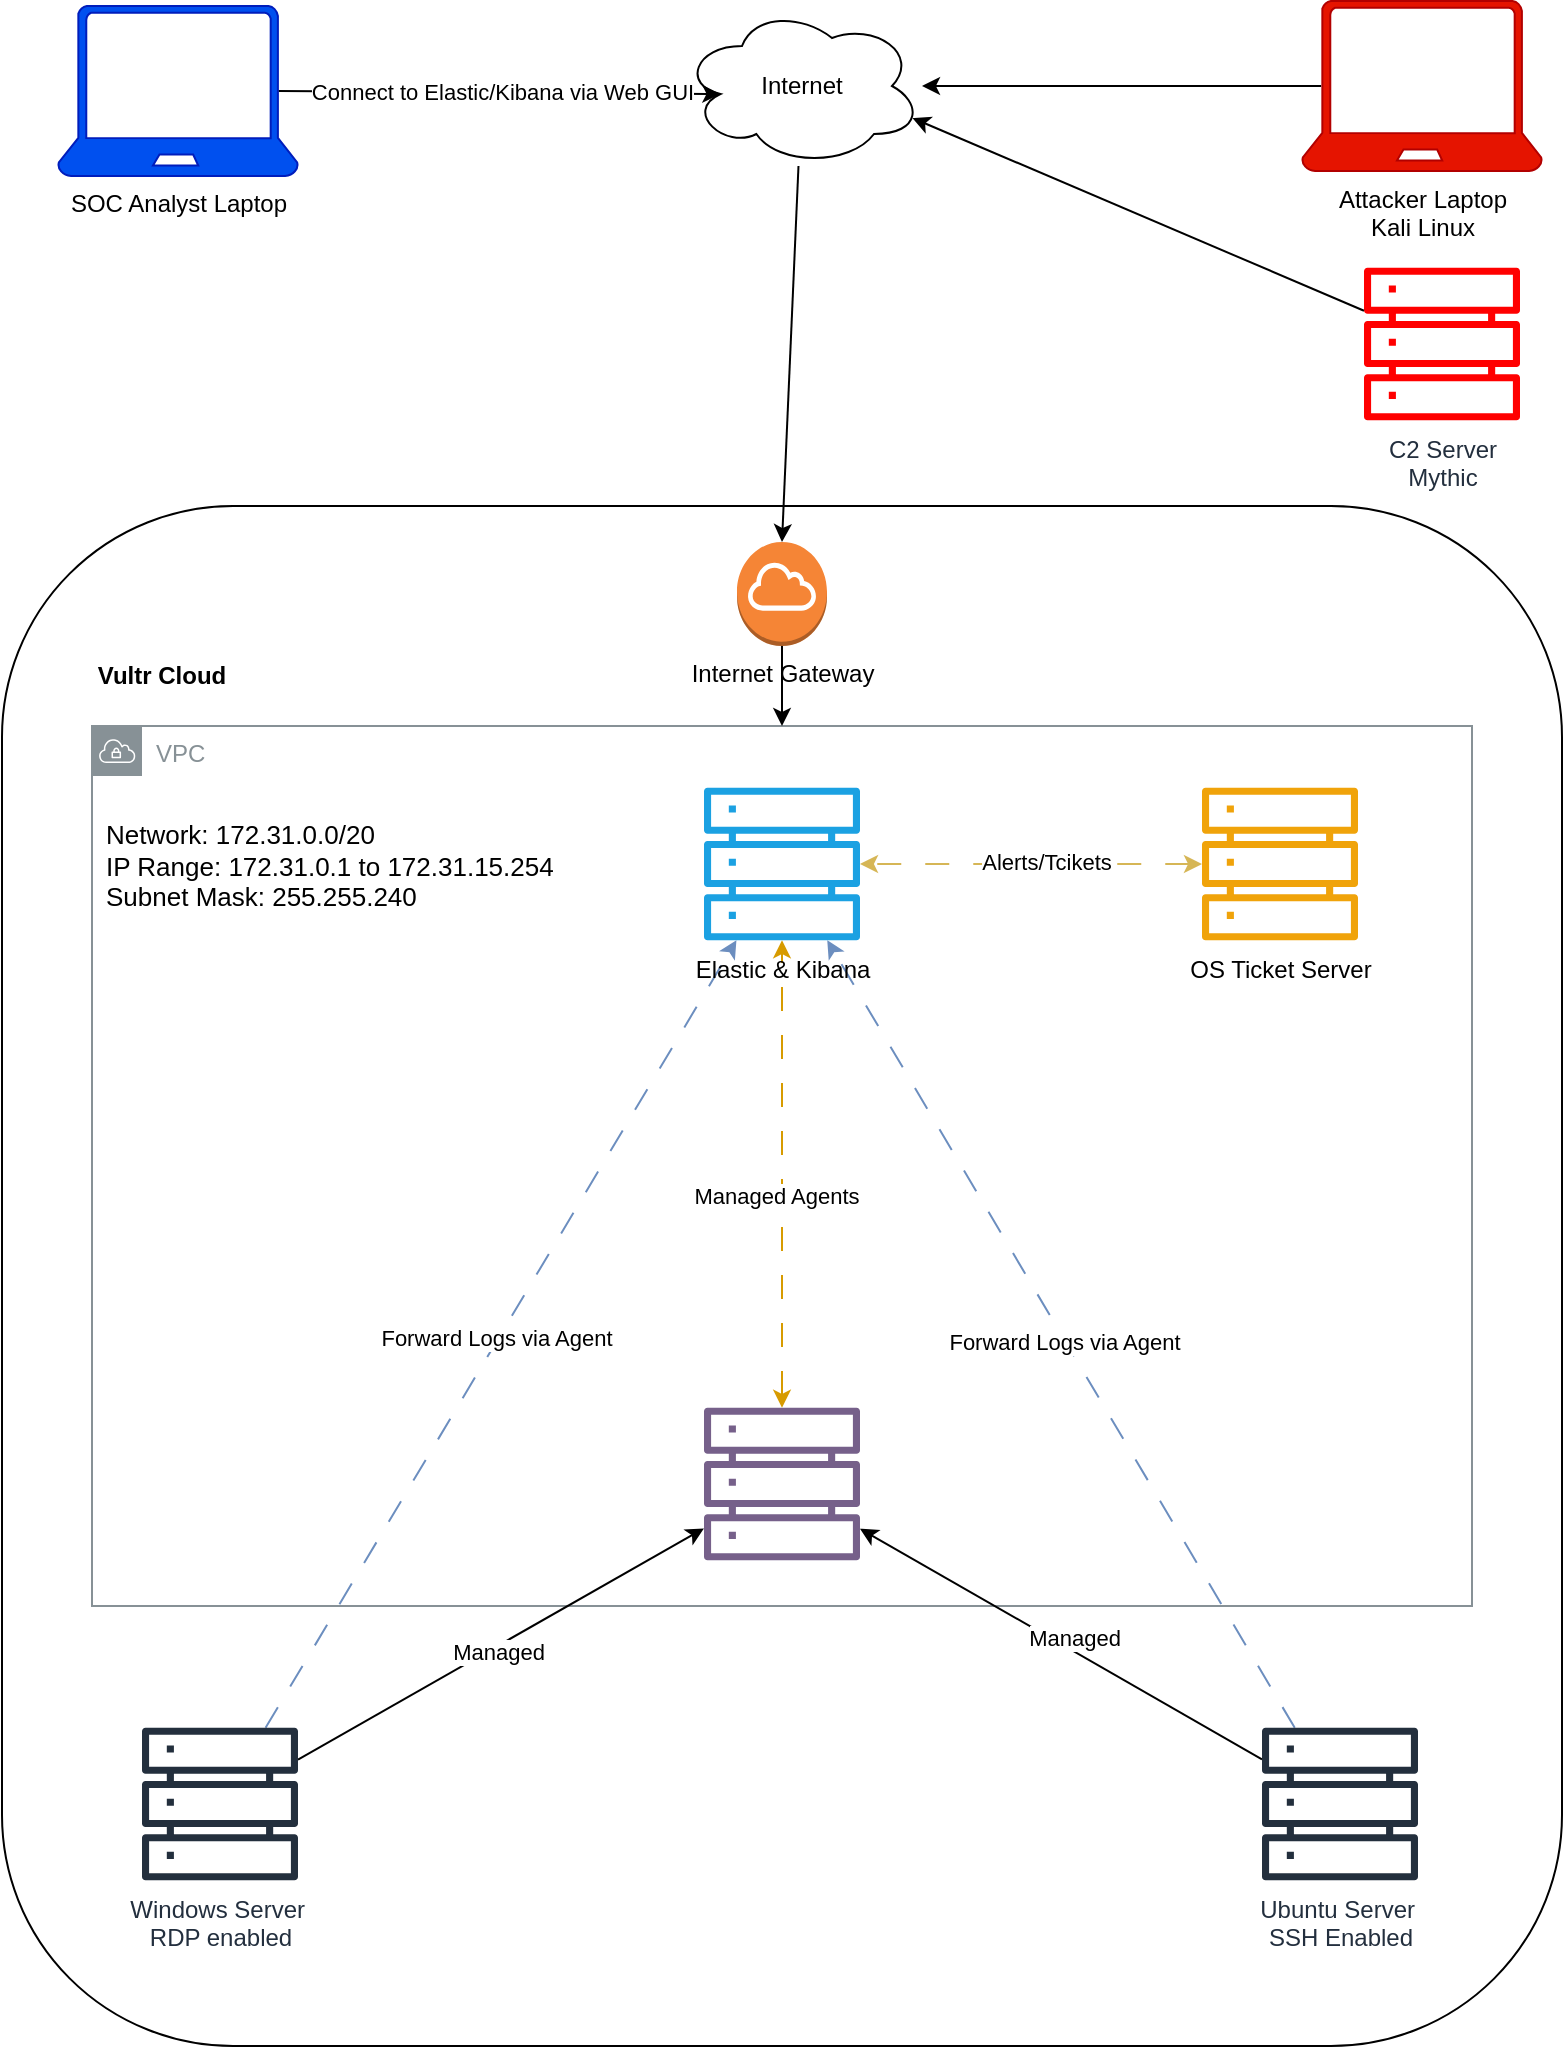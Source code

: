 <mxfile version="26.0.16">
  <diagram name="Page-1" id="kv7-iJnYmjtBgQNiHRv9">
    <mxGraphModel dx="2438" dy="1992" grid="1" gridSize="10" guides="1" tooltips="1" connect="1" arrows="1" fold="1" page="1" pageScale="1" pageWidth="850" pageHeight="1100" math="0" shadow="0">
      <root>
        <mxCell id="0" />
        <mxCell id="1" parent="0" />
        <mxCell id="RU6ulck9YAmI_0JQSv8K-1" value="" style="rounded=1;whiteSpace=wrap;html=1;align=left;verticalAlign=top;labelPosition=center;verticalLabelPosition=middle;labelBackgroundColor=default;" parent="1" vertex="1">
          <mxGeometry x="-100" y="110" width="780" height="770" as="geometry" />
        </mxCell>
        <mxCell id="RU6ulck9YAmI_0JQSv8K-9" value="VPC" style="sketch=0;outlineConnect=0;gradientColor=none;html=1;whiteSpace=wrap;fontSize=12;fontStyle=0;shape=mxgraph.aws4.group;grIcon=mxgraph.aws4.group_vpc;strokeColor=#879196;fillColor=none;verticalAlign=top;align=left;spacingLeft=30;fontColor=#879196;dashed=0;" parent="1" vertex="1">
          <mxGeometry x="-55" y="220" width="690" height="440" as="geometry" />
        </mxCell>
        <mxCell id="RU6ulck9YAmI_0JQSv8K-2" value="C2 Server&lt;div&gt;Mythic&lt;/div&gt;" style="sketch=0;outlineConnect=0;fontColor=#232F3E;gradientColor=none;fillColor=#FF0000;strokeColor=none;dashed=0;verticalLabelPosition=bottom;verticalAlign=top;align=center;html=1;fontSize=12;fontStyle=0;aspect=fixed;pointerEvents=1;shape=mxgraph.aws4.servers;" parent="1" vertex="1">
          <mxGeometry x="581" y="-10" width="78" height="78" as="geometry" />
        </mxCell>
        <mxCell id="RU6ulck9YAmI_0JQSv8K-20" style="edgeStyle=orthogonalEdgeStyle;rounded=0;orthogonalLoop=1;jettySize=auto;html=1;startArrow=classic;startFill=1;fillColor=#fff2cc;strokeColor=#d6b656;dashed=1;dashPattern=12 12;" parent="1" source="RU6ulck9YAmI_0JQSv8K-3" target="RU6ulck9YAmI_0JQSv8K-7" edge="1">
          <mxGeometry relative="1" as="geometry" />
        </mxCell>
        <mxCell id="RU6ulck9YAmI_0JQSv8K-21" value="Alerts/Tcikets" style="edgeLabel;html=1;align=center;verticalAlign=middle;resizable=0;points=[];" parent="RU6ulck9YAmI_0JQSv8K-20" vertex="1" connectable="0">
          <mxGeometry x="-0.084" y="-1" relative="1" as="geometry">
            <mxPoint as="offset" />
          </mxGeometry>
        </mxCell>
        <mxCell id="RU6ulck9YAmI_0JQSv8K-3" value="OS Ticket Server" style="sketch=0;outlineConnect=0;fillColor=#f0a30a;strokeColor=#BD7000;dashed=0;verticalLabelPosition=bottom;verticalAlign=top;align=center;html=1;fontSize=12;fontStyle=0;aspect=fixed;pointerEvents=1;shape=mxgraph.aws4.servers;fontColor=#000000;" parent="1" vertex="1">
          <mxGeometry x="500" y="250" width="78" height="78" as="geometry" />
        </mxCell>
        <mxCell id="RU6ulck9YAmI_0JQSv8K-16" style="rounded=0;orthogonalLoop=1;jettySize=auto;html=1;" parent="1" source="RU6ulck9YAmI_0JQSv8K-4" target="RU6ulck9YAmI_0JQSv8K-5" edge="1">
          <mxGeometry relative="1" as="geometry" />
        </mxCell>
        <mxCell id="RU6ulck9YAmI_0JQSv8K-18" value="Managed" style="edgeLabel;html=1;align=center;verticalAlign=middle;resizable=0;points=[];" parent="RU6ulck9YAmI_0JQSv8K-16" vertex="1" connectable="0">
          <mxGeometry x="-0.031" y="-6" relative="1" as="geometry">
            <mxPoint as="offset" />
          </mxGeometry>
        </mxCell>
        <mxCell id="RU6ulck9YAmI_0JQSv8K-27" style="rounded=0;orthogonalLoop=1;jettySize=auto;html=1;fillColor=#dae8fc;strokeColor=#6c8ebf;dashed=1;dashPattern=12 12;" parent="1" source="RU6ulck9YAmI_0JQSv8K-4" target="RU6ulck9YAmI_0JQSv8K-7" edge="1">
          <mxGeometry relative="1" as="geometry" />
        </mxCell>
        <mxCell id="RU6ulck9YAmI_0JQSv8K-29" value="Forward Logs via Agent" style="edgeLabel;html=1;align=center;verticalAlign=middle;resizable=0;points=[];" parent="RU6ulck9YAmI_0JQSv8K-27" vertex="1" connectable="0">
          <mxGeometry x="-0.018" relative="1" as="geometry">
            <mxPoint x="-1" as="offset" />
          </mxGeometry>
        </mxCell>
        <mxCell id="RU6ulck9YAmI_0JQSv8K-4" value="Ubuntu Server&amp;nbsp;&lt;div&gt;SSH Enabled&lt;/div&gt;" style="sketch=0;outlineConnect=0;fontColor=#232F3E;gradientColor=none;fillColor=#232F3D;strokeColor=none;dashed=0;verticalLabelPosition=bottom;verticalAlign=top;align=center;html=1;fontSize=12;fontStyle=0;aspect=fixed;pointerEvents=1;shape=mxgraph.aws4.servers;" parent="1" vertex="1">
          <mxGeometry x="530" y="720" width="78" height="78" as="geometry" />
        </mxCell>
        <mxCell id="RU6ulck9YAmI_0JQSv8K-19" style="edgeStyle=orthogonalEdgeStyle;rounded=0;orthogonalLoop=1;jettySize=auto;html=1;startArrow=classic;startFill=1;fillColor=#ffe6cc;strokeColor=#d79b00;dashed=1;dashPattern=12 12;" parent="1" source="RU6ulck9YAmI_0JQSv8K-5" target="RU6ulck9YAmI_0JQSv8K-7" edge="1">
          <mxGeometry relative="1" as="geometry" />
        </mxCell>
        <mxCell id="RU6ulck9YAmI_0JQSv8K-25" value="Managed Agents" style="edgeLabel;html=1;align=center;verticalAlign=middle;resizable=0;points=[];" parent="RU6ulck9YAmI_0JQSv8K-19" vertex="1" connectable="0">
          <mxGeometry x="-0.093" y="3" relative="1" as="geometry">
            <mxPoint as="offset" />
          </mxGeometry>
        </mxCell>
        <mxCell id="RU6ulck9YAmI_0JQSv8K-5" value="Fleet Server" style="sketch=0;outlineConnect=0;fillColor=#76608a;strokeColor=#432D57;dashed=0;verticalLabelPosition=bottom;verticalAlign=top;align=center;html=1;fontSize=12;fontStyle=0;aspect=fixed;pointerEvents=1;shape=mxgraph.aws4.servers;gradientDirection=radial;fontColor=#ffffff;" parent="1" vertex="1">
          <mxGeometry x="251" y="560" width="78" height="78" as="geometry" />
        </mxCell>
        <mxCell id="RU6ulck9YAmI_0JQSv8K-13" style="rounded=0;orthogonalLoop=1;jettySize=auto;html=1;" parent="1" source="RU6ulck9YAmI_0JQSv8K-6" target="RU6ulck9YAmI_0JQSv8K-5" edge="1">
          <mxGeometry relative="1" as="geometry" />
        </mxCell>
        <mxCell id="RU6ulck9YAmI_0JQSv8K-17" value="Managed" style="edgeLabel;html=1;align=center;verticalAlign=middle;resizable=0;points=[];" parent="RU6ulck9YAmI_0JQSv8K-13" vertex="1" connectable="0">
          <mxGeometry x="-0.02" y="-3" relative="1" as="geometry">
            <mxPoint x="-1" as="offset" />
          </mxGeometry>
        </mxCell>
        <mxCell id="RU6ulck9YAmI_0JQSv8K-26" style="rounded=0;orthogonalLoop=1;jettySize=auto;html=1;fillColor=#dae8fc;strokeColor=#6c8ebf;dashed=1;dashPattern=12 12;" parent="1" source="RU6ulck9YAmI_0JQSv8K-6" target="RU6ulck9YAmI_0JQSv8K-7" edge="1">
          <mxGeometry relative="1" as="geometry" />
        </mxCell>
        <mxCell id="RU6ulck9YAmI_0JQSv8K-28" value="Forward Logs via Agent" style="edgeLabel;html=1;align=center;verticalAlign=middle;resizable=0;points=[];" parent="RU6ulck9YAmI_0JQSv8K-26" vertex="1" connectable="0">
          <mxGeometry x="-0.013" y="1" relative="1" as="geometry">
            <mxPoint as="offset" />
          </mxGeometry>
        </mxCell>
        <mxCell id="RU6ulck9YAmI_0JQSv8K-6" value="Windows Server&amp;nbsp;&lt;div&gt;RDP enabled&lt;/div&gt;" style="sketch=0;outlineConnect=0;fontColor=#232F3E;gradientColor=none;fillColor=#232F3D;strokeColor=none;dashed=0;verticalLabelPosition=bottom;verticalAlign=top;align=center;html=1;fontSize=12;fontStyle=0;aspect=fixed;pointerEvents=1;shape=mxgraph.aws4.servers;" parent="1" vertex="1">
          <mxGeometry x="-30" y="720" width="78" height="78" as="geometry" />
        </mxCell>
        <mxCell id="RU6ulck9YAmI_0JQSv8K-7" value="Elastic &amp;amp; Kibana" style="sketch=0;outlineConnect=0;fillColor=#1ba1e2;strokeColor=#006EAF;dashed=0;verticalLabelPosition=bottom;verticalAlign=top;align=center;html=1;fontSize=12;fontStyle=0;aspect=fixed;pointerEvents=1;shape=mxgraph.aws4.servers;fontColor=light-dark(#000000, #121212);" parent="1" vertex="1">
          <mxGeometry x="251" y="250" width="78" height="78" as="geometry" />
        </mxCell>
        <mxCell id="RU6ulck9YAmI_0JQSv8K-12" value="Vultr Cloud" style="text;html=1;align=center;verticalAlign=middle;whiteSpace=wrap;rounded=0;fontStyle=1" parent="1" vertex="1">
          <mxGeometry x="-60" y="170" width="80" height="50" as="geometry" />
        </mxCell>
        <mxCell id="RU6ulck9YAmI_0JQSv8K-31" value="Network: 172.31.0.0/20&#xa;IP Range: 172.31.0.1 to 172.31.15.254&#xa;Subnet Mask: 255.255.240" style="text;html=1;align=left;verticalAlign=middle;whiteSpace=wrap;rounded=0;fontStyle=0;fontSize=13;" parent="1" vertex="1">
          <mxGeometry x="-50" y="250" width="250" height="80" as="geometry" />
        </mxCell>
        <mxCell id="RU6ulck9YAmI_0JQSv8K-36" style="edgeStyle=orthogonalEdgeStyle;rounded=0;orthogonalLoop=1;jettySize=auto;html=1;" parent="1" source="RU6ulck9YAmI_0JQSv8K-32" target="RU6ulck9YAmI_0JQSv8K-9" edge="1">
          <mxGeometry relative="1" as="geometry" />
        </mxCell>
        <mxCell id="RU6ulck9YAmI_0JQSv8K-32" value="Internet Gateway" style="outlineConnect=0;dashed=0;verticalLabelPosition=bottom;verticalAlign=top;align=center;html=1;shape=mxgraph.aws3.internet_gateway;fillColor=#F58536;gradientColor=none;" parent="1" vertex="1">
          <mxGeometry x="267.5" y="128" width="45" height="52" as="geometry" />
        </mxCell>
        <mxCell id="RU6ulck9YAmI_0JQSv8K-34" value="Internet" style="ellipse;shape=cloud;whiteSpace=wrap;html=1;" parent="1" vertex="1">
          <mxGeometry x="240" y="-140" width="120" height="80" as="geometry" />
        </mxCell>
        <mxCell id="RU6ulck9YAmI_0JQSv8K-35" style="rounded=0;orthogonalLoop=1;jettySize=auto;html=1;entryX=0.5;entryY=0;entryDx=0;entryDy=0;entryPerimeter=0;" parent="1" source="RU6ulck9YAmI_0JQSv8K-34" target="RU6ulck9YAmI_0JQSv8K-32" edge="1">
          <mxGeometry relative="1" as="geometry" />
        </mxCell>
        <mxCell id="RU6ulck9YAmI_0JQSv8K-37" value="SOC Analyst Laptop" style="verticalLabelPosition=bottom;html=1;verticalAlign=top;align=center;strokeColor=#001DBC;fillColor=#0050ef;shape=mxgraph.azure.laptop;pointerEvents=1;fontColor=#000000;" parent="1" vertex="1">
          <mxGeometry x="-72" y="-140" width="120" height="85" as="geometry" />
        </mxCell>
        <mxCell id="RU6ulck9YAmI_0JQSv8K-38" style="rounded=0;orthogonalLoop=1;jettySize=auto;html=1;exitX=0.92;exitY=0.5;exitDx=0;exitDy=0;exitPerimeter=0;entryX=0.16;entryY=0.55;entryDx=0;entryDy=0;entryPerimeter=0;" parent="1" source="RU6ulck9YAmI_0JQSv8K-37" target="RU6ulck9YAmI_0JQSv8K-34" edge="1">
          <mxGeometry relative="1" as="geometry" />
        </mxCell>
        <mxCell id="RU6ulck9YAmI_0JQSv8K-39" value="Connect to Elastic/Kibana via Web GUI" style="edgeLabel;html=1;align=center;verticalAlign=middle;resizable=0;points=[];" parent="RU6ulck9YAmI_0JQSv8K-38" vertex="1" connectable="0">
          <mxGeometry x="-0.02" relative="1" as="geometry">
            <mxPoint x="3" as="offset" />
          </mxGeometry>
        </mxCell>
        <mxCell id="RU6ulck9YAmI_0JQSv8K-45" style="rounded=0;orthogonalLoop=1;jettySize=auto;html=1;exitX=0.08;exitY=0.5;exitDx=0;exitDy=0;exitPerimeter=0;" parent="1" source="RU6ulck9YAmI_0JQSv8K-41" target="RU6ulck9YAmI_0JQSv8K-34" edge="1">
          <mxGeometry relative="1" as="geometry" />
        </mxCell>
        <mxCell id="RU6ulck9YAmI_0JQSv8K-41" value="&lt;font style=&quot;color: rgb(0, 0, 0);&quot;&gt;Attacker Laptop&lt;/font&gt;&lt;div&gt;&lt;font style=&quot;color: rgb(0, 0, 0);&quot;&gt;Kali Linux&lt;/font&gt;&lt;/div&gt;" style="verticalLabelPosition=bottom;html=1;verticalAlign=top;align=center;strokeColor=#B20000;fillColor=#e51400;shape=mxgraph.azure.laptop;pointerEvents=1;fontColor=#ffffff;" parent="1" vertex="1">
          <mxGeometry x="550" y="-142.5" width="120" height="85" as="geometry" />
        </mxCell>
        <mxCell id="RU6ulck9YAmI_0JQSv8K-44" style="rounded=0;orthogonalLoop=1;jettySize=auto;html=1;entryX=0.96;entryY=0.7;entryDx=0;entryDy=0;entryPerimeter=0;" parent="1" source="RU6ulck9YAmI_0JQSv8K-2" target="RU6ulck9YAmI_0JQSv8K-34" edge="1">
          <mxGeometry relative="1" as="geometry" />
        </mxCell>
      </root>
    </mxGraphModel>
  </diagram>
</mxfile>
